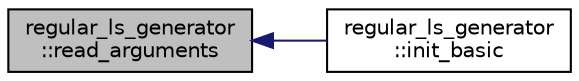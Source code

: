 digraph "regular_ls_generator::read_arguments"
{
  edge [fontname="Helvetica",fontsize="10",labelfontname="Helvetica",labelfontsize="10"];
  node [fontname="Helvetica",fontsize="10",shape=record];
  rankdir="LR";
  Node1457 [label="regular_ls_generator\l::read_arguments",height=0.2,width=0.4,color="black", fillcolor="grey75", style="filled", fontcolor="black"];
  Node1457 -> Node1458 [dir="back",color="midnightblue",fontsize="10",style="solid",fontname="Helvetica"];
  Node1458 [label="regular_ls_generator\l::init_basic",height=0.2,width=0.4,color="black", fillcolor="white", style="filled",URL="$d2/dd8/classregular__ls__generator.html#a2524357da0ab4acaa6cac1f128ad7992"];
}

